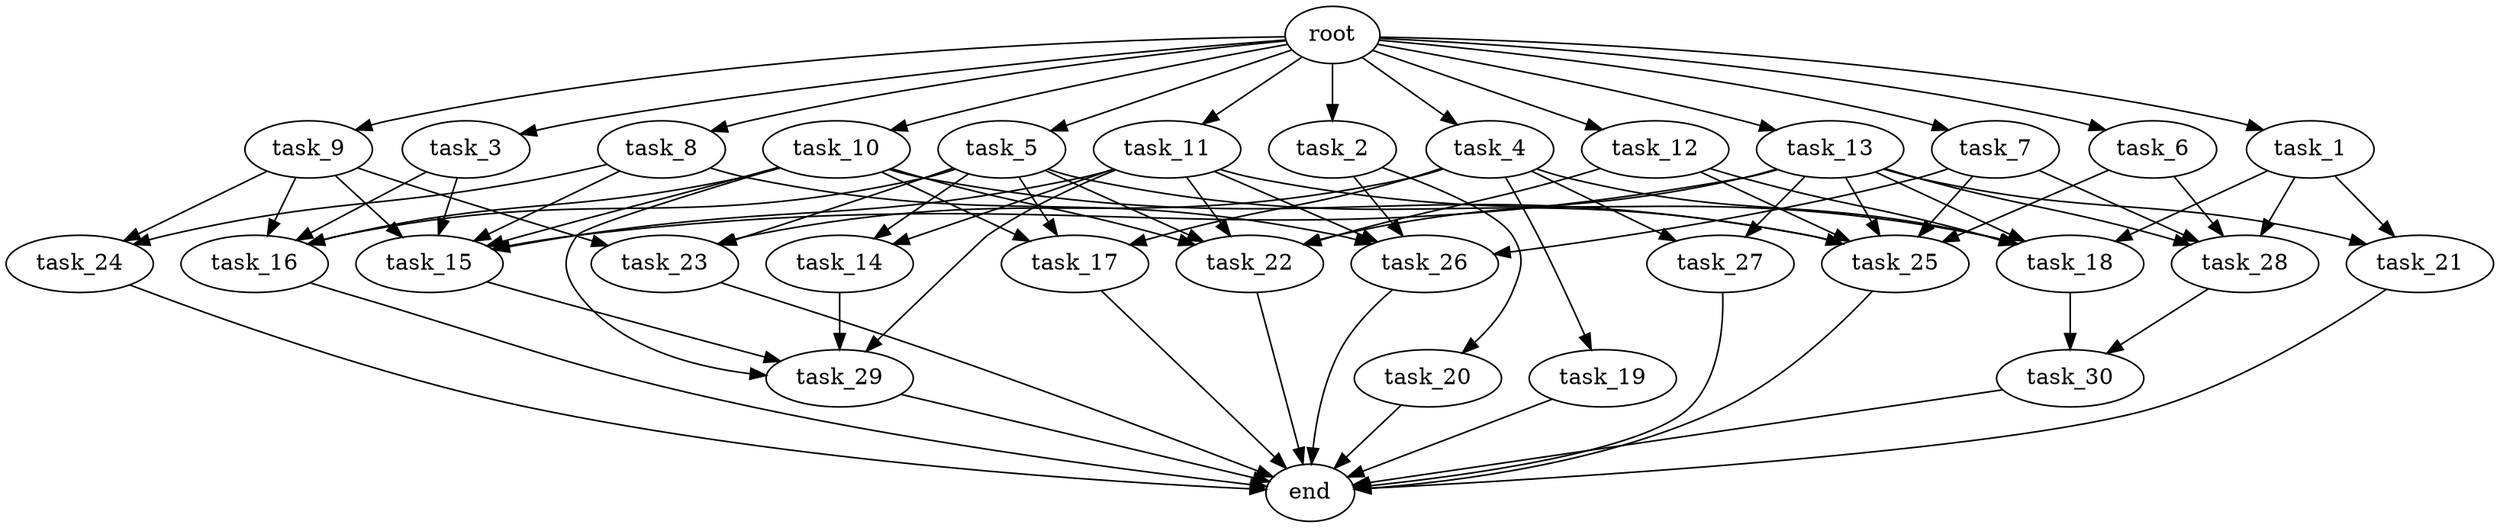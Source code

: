 digraph G {
  root [size="0.000000e+00"];
  task_1 [size="2.408440e+09"];
  task_2 [size="6.254982e+10"];
  task_3 [size="1.180139e+10"];
  task_4 [size="8.480850e+10"];
  task_5 [size="7.995844e+10"];
  task_6 [size="9.989871e+10"];
  task_7 [size="4.140997e+10"];
  task_8 [size="3.338589e+10"];
  task_9 [size="5.604595e+10"];
  task_10 [size="6.375398e+10"];
  task_11 [size="1.139614e+09"];
  task_12 [size="2.012670e+10"];
  task_13 [size="2.816985e+10"];
  task_14 [size="7.902165e+10"];
  task_15 [size="3.078418e+10"];
  task_16 [size="5.067390e+10"];
  task_17 [size="3.239914e+10"];
  task_18 [size="6.230649e+08"];
  task_19 [size="6.858672e+10"];
  task_20 [size="3.414274e+10"];
  task_21 [size="7.244242e+10"];
  task_22 [size="6.160317e+10"];
  task_23 [size="2.921447e+09"];
  task_24 [size="1.757115e+10"];
  task_25 [size="3.305818e+10"];
  task_26 [size="3.380031e+10"];
  task_27 [size="6.725057e+10"];
  task_28 [size="9.161714e+10"];
  task_29 [size="7.972747e+10"];
  task_30 [size="6.456877e+10"];
  end [size="0.000000e+00"];

  root -> task_1 [size="1.000000e-12"];
  root -> task_2 [size="1.000000e-12"];
  root -> task_3 [size="1.000000e-12"];
  root -> task_4 [size="1.000000e-12"];
  root -> task_5 [size="1.000000e-12"];
  root -> task_6 [size="1.000000e-12"];
  root -> task_7 [size="1.000000e-12"];
  root -> task_8 [size="1.000000e-12"];
  root -> task_9 [size="1.000000e-12"];
  root -> task_10 [size="1.000000e-12"];
  root -> task_11 [size="1.000000e-12"];
  root -> task_12 [size="1.000000e-12"];
  root -> task_13 [size="1.000000e-12"];
  task_1 -> task_18 [size="1.246130e+06"];
  task_1 -> task_21 [size="3.622121e+08"];
  task_1 -> task_28 [size="2.290429e+08"];
  task_2 -> task_20 [size="3.414274e+08"];
  task_2 -> task_26 [size="8.450077e+07"];
  task_3 -> task_15 [size="5.130696e+07"];
  task_3 -> task_16 [size="1.266847e+08"];
  task_4 -> task_17 [size="1.079971e+08"];
  task_4 -> task_18 [size="1.246130e+06"];
  task_4 -> task_19 [size="6.858672e+08"];
  task_4 -> task_23 [size="9.738157e+06"];
  task_4 -> task_27 [size="3.362529e+08"];
  task_5 -> task_14 [size="3.951082e+08"];
  task_5 -> task_16 [size="1.266847e+08"];
  task_5 -> task_17 [size="1.079971e+08"];
  task_5 -> task_22 [size="1.232063e+08"];
  task_5 -> task_23 [size="9.738157e+06"];
  task_5 -> task_25 [size="5.509696e+07"];
  task_6 -> task_25 [size="5.509696e+07"];
  task_6 -> task_28 [size="2.290429e+08"];
  task_7 -> task_25 [size="5.509696e+07"];
  task_7 -> task_26 [size="8.450077e+07"];
  task_7 -> task_28 [size="2.290429e+08"];
  task_8 -> task_15 [size="5.130696e+07"];
  task_8 -> task_24 [size="8.785576e+07"];
  task_8 -> task_26 [size="8.450077e+07"];
  task_9 -> task_15 [size="5.130696e+07"];
  task_9 -> task_16 [size="1.266847e+08"];
  task_9 -> task_23 [size="9.738157e+06"];
  task_9 -> task_24 [size="8.785576e+07"];
  task_10 -> task_15 [size="5.130696e+07"];
  task_10 -> task_16 [size="1.266847e+08"];
  task_10 -> task_17 [size="1.079971e+08"];
  task_10 -> task_22 [size="1.232063e+08"];
  task_10 -> task_25 [size="5.509696e+07"];
  task_10 -> task_29 [size="1.993187e+08"];
  task_11 -> task_14 [size="3.951082e+08"];
  task_11 -> task_15 [size="5.130696e+07"];
  task_11 -> task_18 [size="1.246130e+06"];
  task_11 -> task_22 [size="1.232063e+08"];
  task_11 -> task_26 [size="8.450077e+07"];
  task_11 -> task_29 [size="1.993187e+08"];
  task_12 -> task_18 [size="1.246130e+06"];
  task_12 -> task_22 [size="1.232063e+08"];
  task_12 -> task_25 [size="5.509696e+07"];
  task_13 -> task_15 [size="5.130696e+07"];
  task_13 -> task_18 [size="1.246130e+06"];
  task_13 -> task_21 [size="3.622121e+08"];
  task_13 -> task_22 [size="1.232063e+08"];
  task_13 -> task_25 [size="5.509696e+07"];
  task_13 -> task_27 [size="3.362529e+08"];
  task_13 -> task_28 [size="2.290429e+08"];
  task_14 -> task_29 [size="1.993187e+08"];
  task_15 -> task_29 [size="1.993187e+08"];
  task_16 -> end [size="1.000000e-12"];
  task_17 -> end [size="1.000000e-12"];
  task_18 -> task_30 [size="3.228438e+08"];
  task_19 -> end [size="1.000000e-12"];
  task_20 -> end [size="1.000000e-12"];
  task_21 -> end [size="1.000000e-12"];
  task_22 -> end [size="1.000000e-12"];
  task_23 -> end [size="1.000000e-12"];
  task_24 -> end [size="1.000000e-12"];
  task_25 -> end [size="1.000000e-12"];
  task_26 -> end [size="1.000000e-12"];
  task_27 -> end [size="1.000000e-12"];
  task_28 -> task_30 [size="3.228438e+08"];
  task_29 -> end [size="1.000000e-12"];
  task_30 -> end [size="1.000000e-12"];
}
